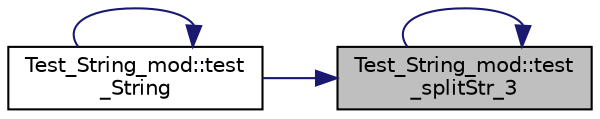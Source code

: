 digraph "Test_String_mod::test_splitStr_3"
{
 // LATEX_PDF_SIZE
  edge [fontname="Helvetica",fontsize="10",labelfontname="Helvetica",labelfontsize="10"];
  node [fontname="Helvetica",fontsize="10",shape=record];
  rankdir="RL";
  Node1 [label="Test_String_mod::test\l_splitStr_3",height=0.2,width=0.4,color="black", fillcolor="grey75", style="filled", fontcolor="black",tooltip=" "];
  Node1 -> Node1 [dir="back",color="midnightblue",fontsize="10",style="solid",fontname="Helvetica"];
  Node1 -> Node2 [dir="back",color="midnightblue",fontsize="10",style="solid",fontname="Helvetica"];
  Node2 [label="Test_String_mod::test\l_String",height=0.2,width=0.4,color="black", fillcolor="white", style="filled",URL="$namespaceTest__String__mod.html#a9f287994ba1b9b1ade80c547a3aa70fa",tooltip=" "];
  Node2 -> Node2 [dir="back",color="midnightblue",fontsize="10",style="solid",fontname="Helvetica"];
}
